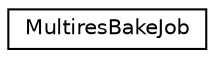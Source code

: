 digraph G
{
  edge [fontname="Helvetica",fontsize="10",labelfontname="Helvetica",labelfontsize="10"];
  node [fontname="Helvetica",fontsize="10",shape=record];
  rankdir=LR;
  Node1 [label="MultiresBakeJob",height=0.2,width=0.4,color="black", fillcolor="white", style="filled",URL="$d0/d52/structMultiresBakeJob.html"];
}
